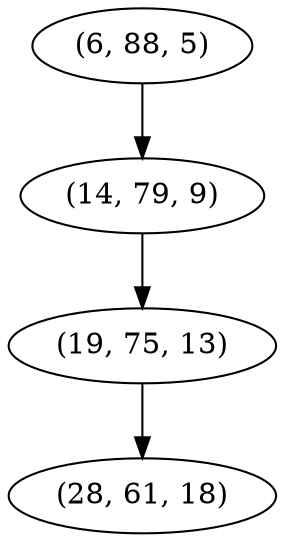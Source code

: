 digraph tree {
    "(6, 88, 5)";
    "(14, 79, 9)";
    "(19, 75, 13)";
    "(28, 61, 18)";
    "(6, 88, 5)" -> "(14, 79, 9)";
    "(14, 79, 9)" -> "(19, 75, 13)";
    "(19, 75, 13)" -> "(28, 61, 18)";
}
